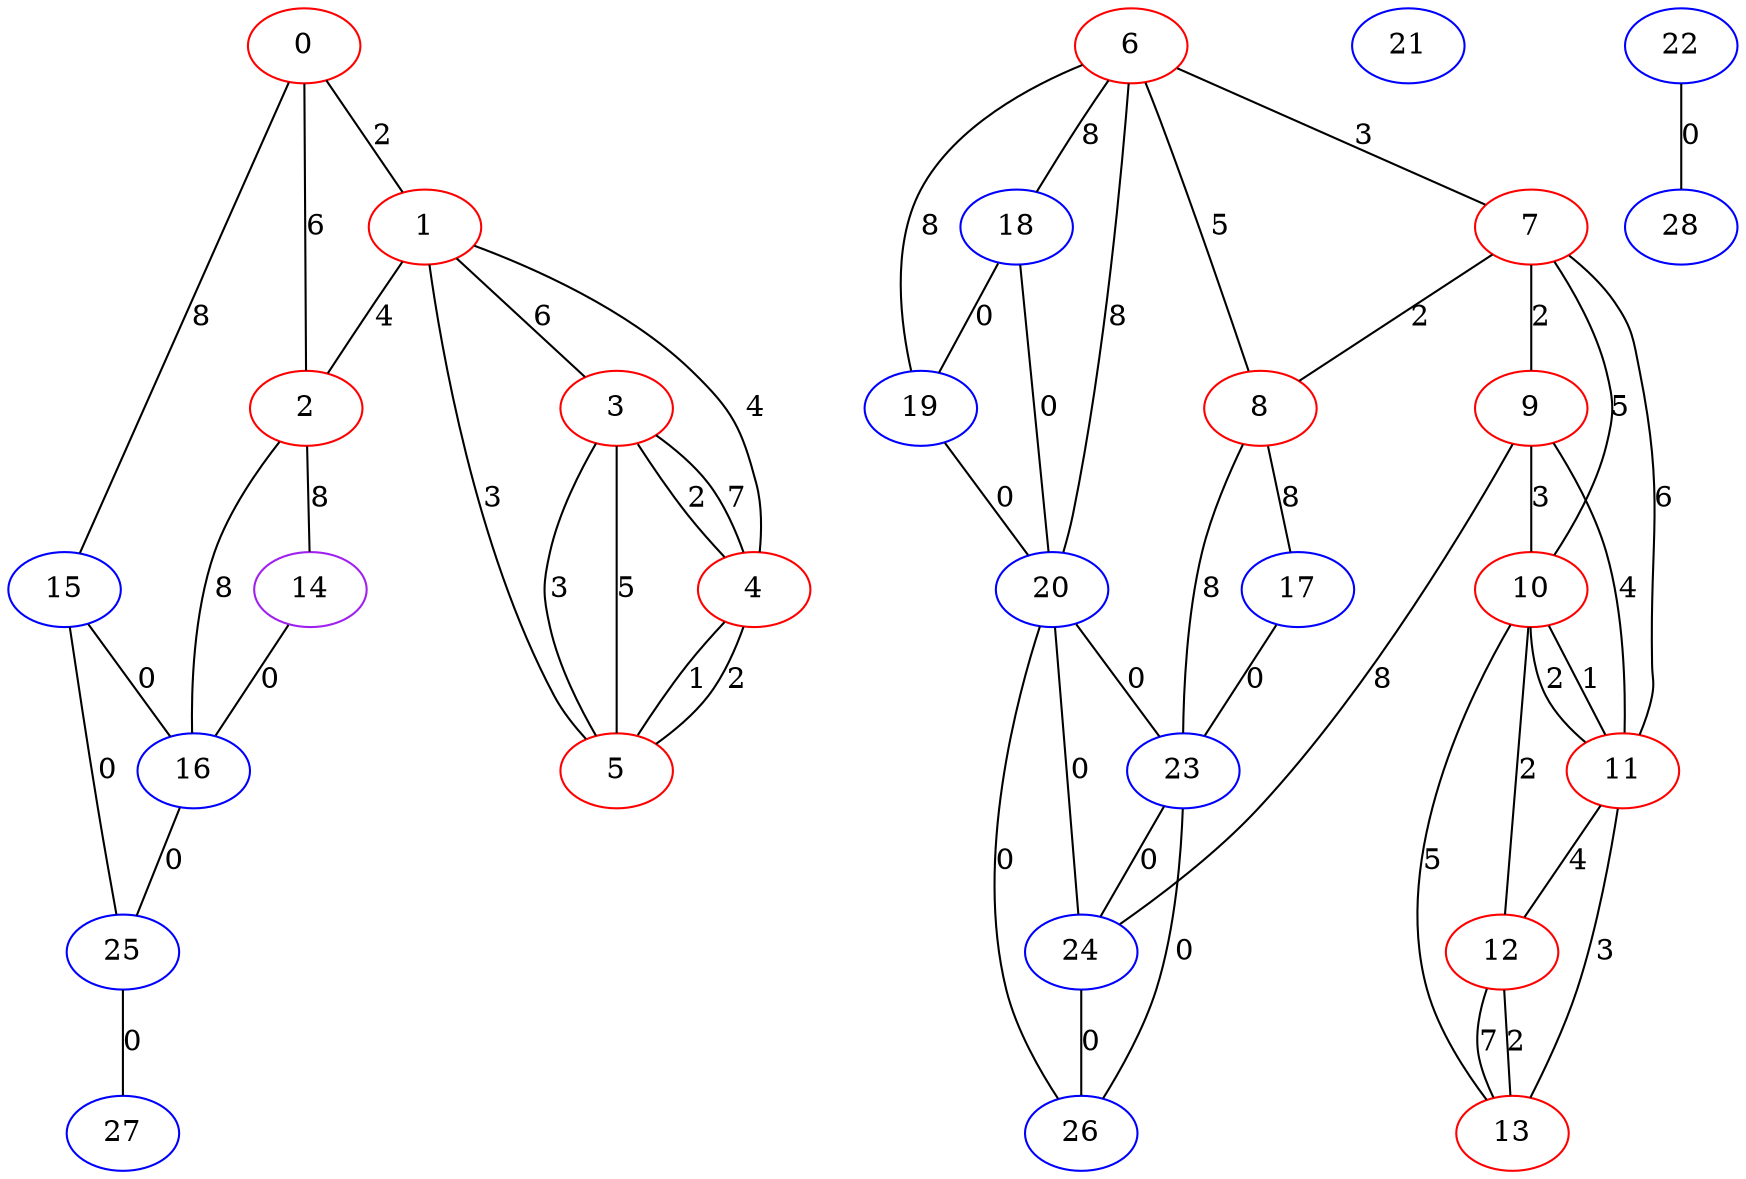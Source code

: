 graph "" {
0 [color=red, weight=1];
1 [color=red, weight=1];
2 [color=red, weight=1];
3 [color=red, weight=1];
4 [color=red, weight=1];
5 [color=red, weight=1];
6 [color=red, weight=1];
7 [color=red, weight=1];
8 [color=red, weight=1];
9 [color=red, weight=1];
10 [color=red, weight=1];
11 [color=red, weight=1];
12 [color=red, weight=1];
13 [color=red, weight=1];
14 [color=purple, weight=4];
15 [color=blue, weight=3];
16 [color=blue, weight=3];
17 [color=blue, weight=3];
18 [color=blue, weight=3];
19 [color=blue, weight=3];
20 [color=blue, weight=3];
21 [color=blue, weight=3];
22 [color=blue, weight=3];
23 [color=blue, weight=3];
24 [color=blue, weight=3];
25 [color=blue, weight=3];
26 [color=blue, weight=3];
27 [color=blue, weight=3];
28 [color=blue, weight=3];
0 -- 1  [key=0, label=2];
0 -- 2  [key=0, label=6];
0 -- 15  [key=0, label=8];
1 -- 2  [key=0, label=4];
1 -- 3  [key=0, label=6];
1 -- 4  [key=0, label=4];
1 -- 5  [key=0, label=3];
2 -- 14  [key=0, label=8];
2 -- 16  [key=0, label=8];
3 -- 4  [key=0, label=2];
3 -- 4  [key=1, label=7];
3 -- 5  [key=0, label=3];
3 -- 5  [key=1, label=5];
4 -- 5  [key=0, label=1];
4 -- 5  [key=1, label=2];
6 -- 8  [key=0, label=5];
6 -- 18  [key=0, label=8];
6 -- 19  [key=0, label=8];
6 -- 20  [key=0, label=8];
6 -- 7  [key=0, label=3];
7 -- 8  [key=0, label=2];
7 -- 9  [key=0, label=2];
7 -- 10  [key=0, label=5];
7 -- 11  [key=0, label=6];
8 -- 17  [key=0, label=8];
8 -- 23  [key=0, label=8];
9 -- 24  [key=0, label=8];
9 -- 10  [key=0, label=3];
9 -- 11  [key=0, label=4];
10 -- 11  [key=0, label=1];
10 -- 11  [key=1, label=2];
10 -- 12  [key=0, label=2];
10 -- 13  [key=0, label=5];
11 -- 12  [key=0, label=4];
11 -- 13  [key=0, label=3];
12 -- 13  [key=0, label=2];
12 -- 13  [key=1, label=7];
14 -- 16  [key=0, label=0];
15 -- 16  [key=0, label=0];
15 -- 25  [key=0, label=0];
16 -- 25  [key=0, label=0];
17 -- 23  [key=0, label=0];
18 -- 19  [key=0, label=0];
18 -- 20  [key=0, label=0];
19 -- 20  [key=0, label=0];
20 -- 23  [key=0, label=0];
20 -- 24  [key=0, label=0];
20 -- 26  [key=0, label=0];
22 -- 28  [key=0, label=0];
23 -- 24  [key=0, label=0];
23 -- 26  [key=0, label=0];
24 -- 26  [key=0, label=0];
25 -- 27  [key=0, label=0];
}
